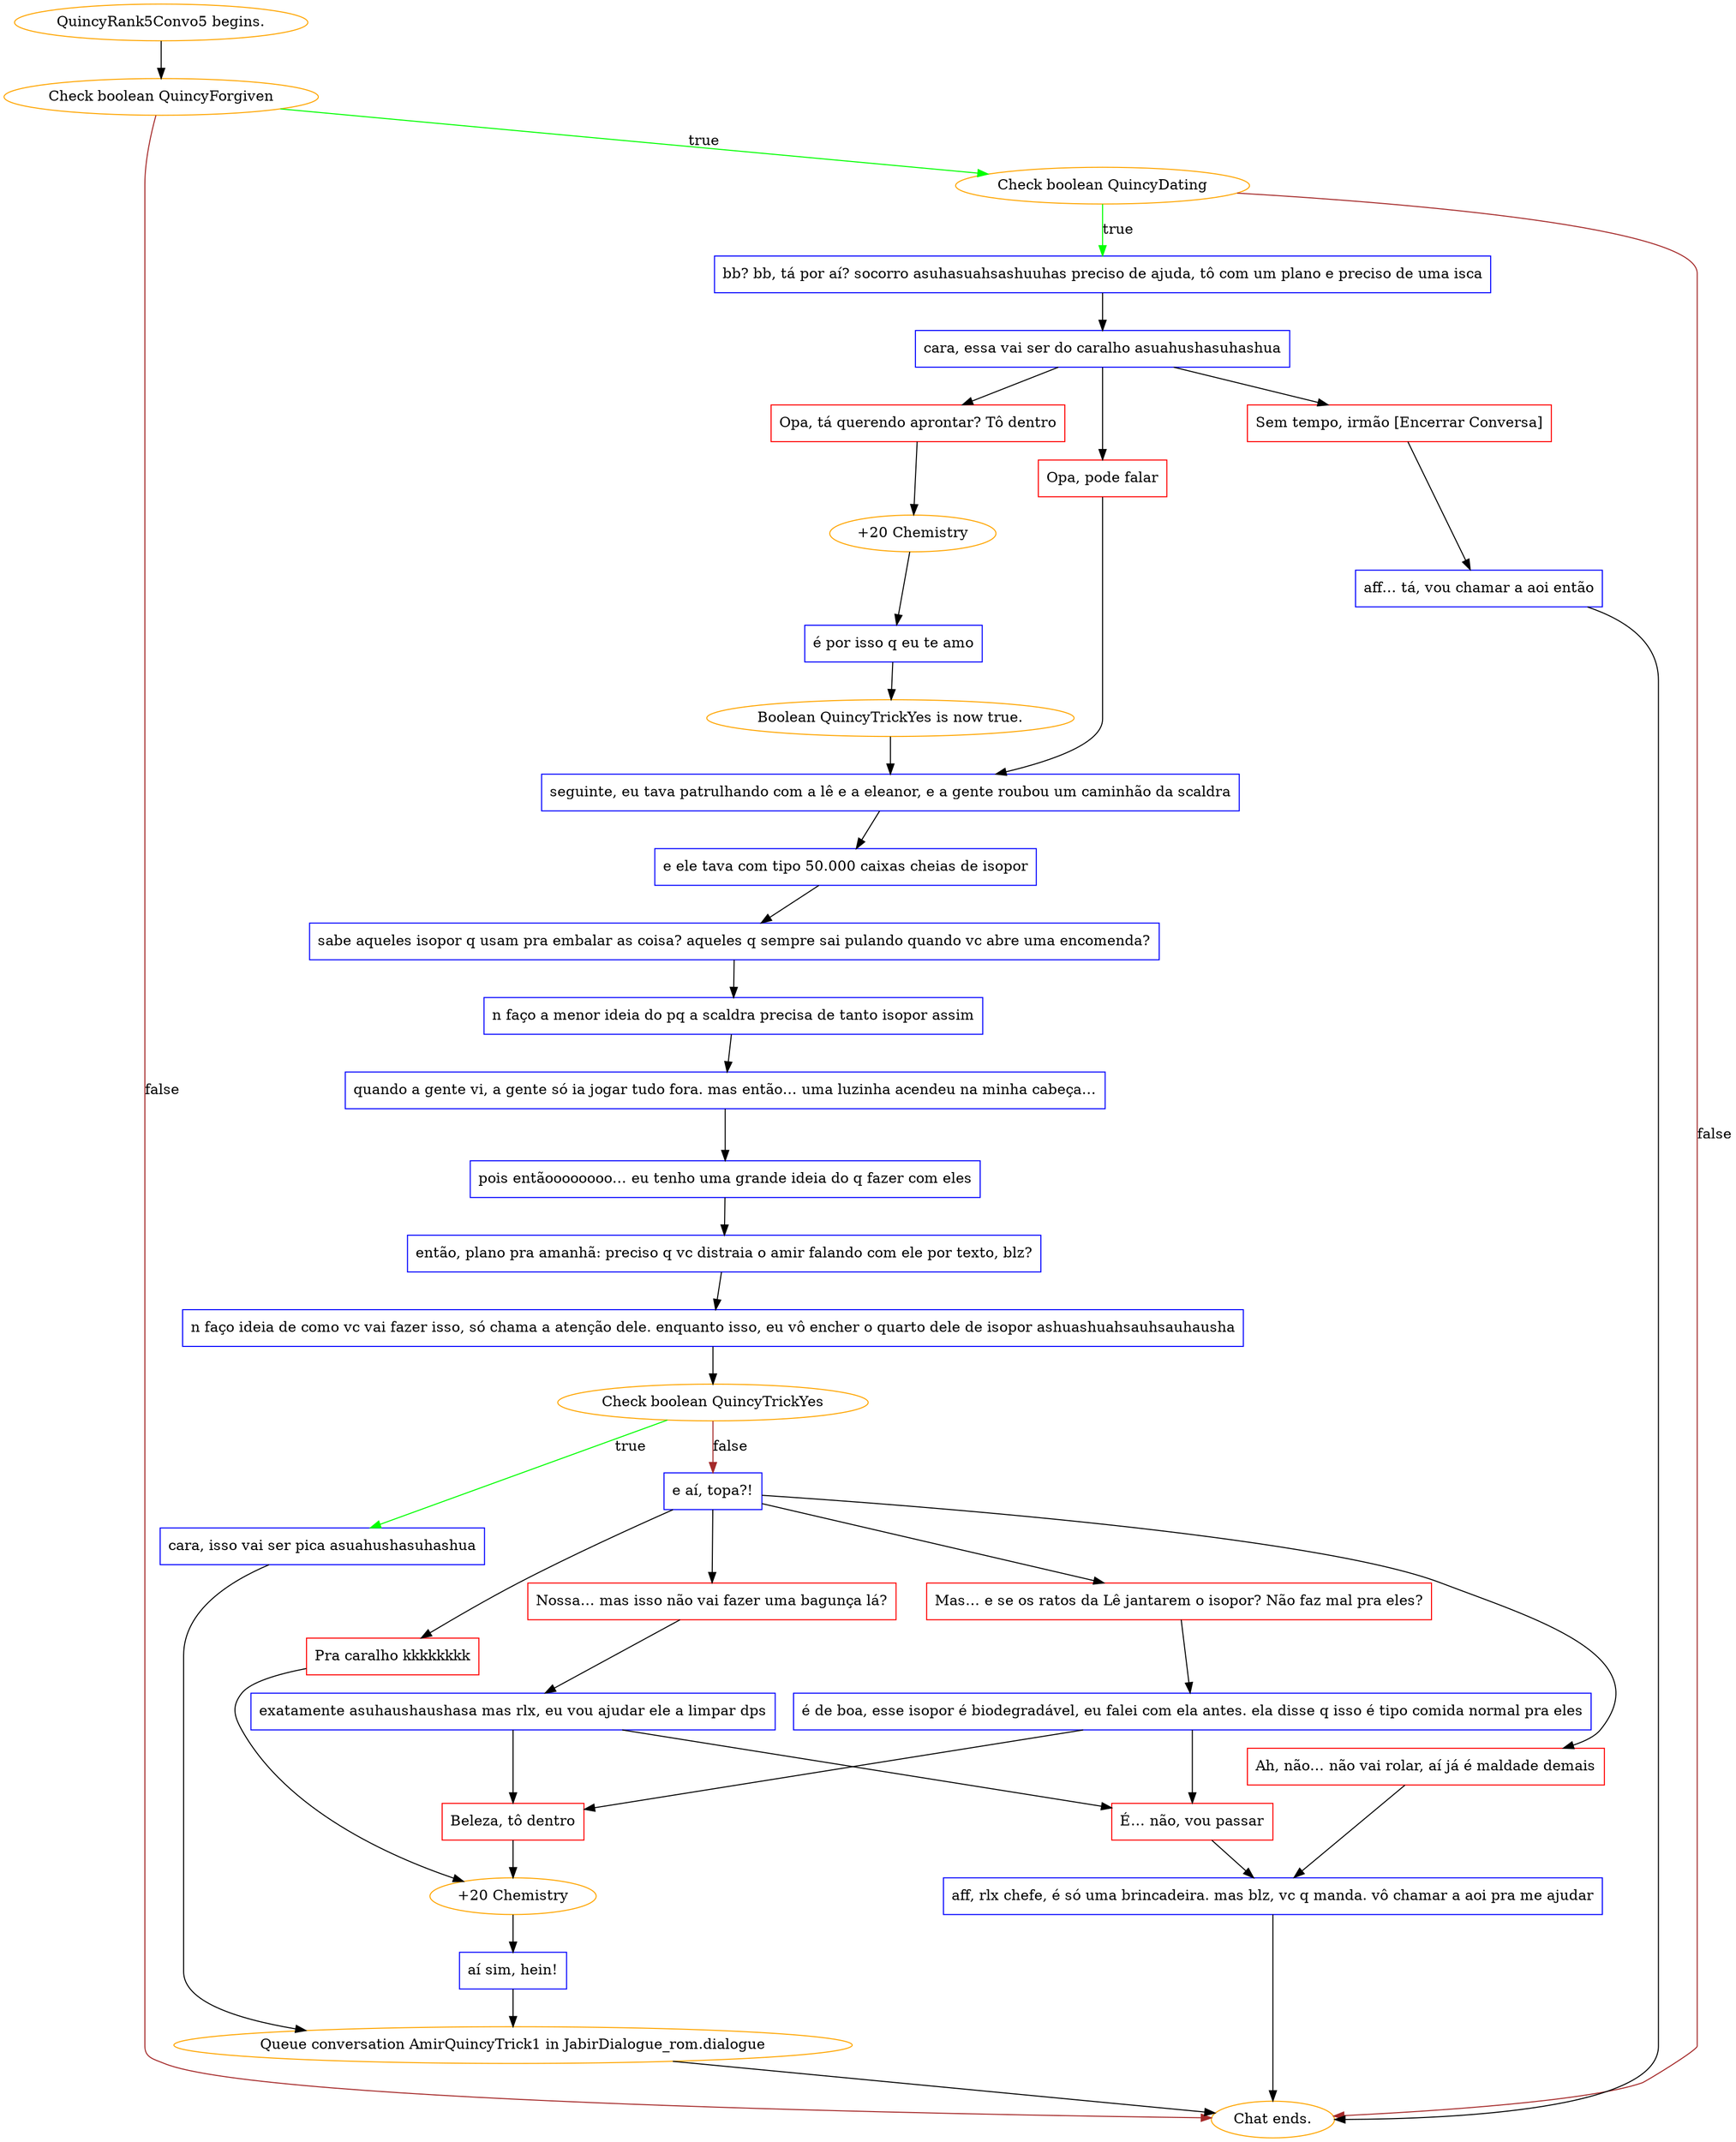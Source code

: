 digraph {
	"QuincyRank5Convo5 begins." [color=orange];
		"QuincyRank5Convo5 begins." -> j2406381004;
	j2406381004 [label="Check boolean QuincyForgiven",color=orange];
		j2406381004 -> j2463720372 [label=true,color=green];
		j2406381004 -> "Chat ends." [label=false,color=brown];
	j2463720372 [label="Check boolean QuincyDating",color=orange];
		j2463720372 -> j3819827451 [label=true,color=green];
		j2463720372 -> "Chat ends." [label=false,color=brown];
	"Chat ends." [color=orange];
	j3819827451 [label="bb? bb, tá por aí? socorro asuhasuahsashuuhas preciso de ajuda, tô com um plano e preciso de uma isca",shape=box,color=blue];
		j3819827451 -> j2528219975;
	j2528219975 [label="cara, essa vai ser do caralho asuahushasuhashua",shape=box,color=blue];
		j2528219975 -> j470157784;
		j2528219975 -> j610975176;
		j2528219975 -> j2951083948;
	j470157784 [label="Opa, tá querendo aprontar? Tô dentro",shape=box,color=red];
		j470157784 -> j1067718775;
	j610975176 [label="Opa, pode falar",shape=box,color=red];
		j610975176 -> j378388791;
	j2951083948 [label="Sem tempo, irmão [Encerrar Conversa]",shape=box,color=red];
		j2951083948 -> j497910781;
	j1067718775 [label="+20 Chemistry",color=orange];
		j1067718775 -> j336022857;
	j378388791 [label="seguinte, eu tava patrulhando com a lê e a eleanor, e a gente roubou um caminhão da scaldra",shape=box,color=blue];
		j378388791 -> j2852072582;
	j497910781 [label="aff… tá, vou chamar a aoi então",shape=box,color=blue];
		j497910781 -> "Chat ends.";
	j336022857 [label="é por isso q eu te amo",shape=box,color=blue];
		j336022857 -> j2417129465;
	j2852072582 [label="e ele tava com tipo 50.000 caixas cheias de isopor",shape=box,color=blue];
		j2852072582 -> j2500327099;
	j2417129465 [label="Boolean QuincyTrickYes is now true.",color=orange];
		j2417129465 -> j378388791;
	j2500327099 [label="sabe aqueles isopor q usam pra embalar as coisa? aqueles q sempre sai pulando quando vc abre uma encomenda?",shape=box,color=blue];
		j2500327099 -> j690171695;
	j690171695 [label="n faço a menor ideia do pq a scaldra precisa de tanto isopor assim",shape=box,color=blue];
		j690171695 -> j4070958584;
	j4070958584 [label="quando a gente vi, a gente só ia jogar tudo fora. mas então… uma luzinha acendeu na minha cabeça…",shape=box,color=blue];
		j4070958584 -> j2206854941;
	j2206854941 [label="pois entãoooooooo… eu tenho uma grande ideia do q fazer com eles",shape=box,color=blue];
		j2206854941 -> j2627564940;
	j2627564940 [label="então, plano pra amanhã: preciso q vc distraia o amir falando com ele por texto, blz?",shape=box,color=blue];
		j2627564940 -> j2207777941;
	j2207777941 [label="n faço ideia de como vc vai fazer isso, só chama a atenção dele. enquanto isso, eu vô encher o quarto dele de isopor ashuashuahsauhsauhausha",shape=box,color=blue];
		j2207777941 -> j1473036272;
	j1473036272 [label="Check boolean QuincyTrickYes",color=orange];
		j1473036272 -> j3427157219 [label=true,color=green];
		j1473036272 -> j277129730 [label=false,color=brown];
	j3427157219 [label="cara, isso vai ser pica asuahushasuhashua",shape=box,color=blue];
		j3427157219 -> "Initiate conversation AmirQuincyTrick1 in JabirDialogue_rom.dialogue";
	j277129730 [label="e aí, topa?!",shape=box,color=blue];
		j277129730 -> j4257154653;
		j277129730 -> j2343767830;
		j277129730 -> j2247840286;
		j277129730 -> j2796291590;
	"Initiate conversation AmirQuincyTrick1 in JabirDialogue_rom.dialogue" [label="Queue conversation AmirQuincyTrick1 in JabirDialogue_rom.dialogue",color=orange];
		"Initiate conversation AmirQuincyTrick1 in JabirDialogue_rom.dialogue" -> "Chat ends.";
	j4257154653 [label="Pra caralho kkkkkkkk",shape=box,color=red];
		j4257154653 -> j1995106284;
	j2343767830 [label="Nossa… mas isso não vai fazer uma bagunça lá?",shape=box,color=red];
		j2343767830 -> j994210764;
	j2247840286 [label="Mas… e se os ratos da Lê jantarem o isopor? Não faz mal pra eles?",shape=box,color=red];
		j2247840286 -> j826282324;
	j2796291590 [label="Ah, não… não vai rolar, aí já é maldade demais",shape=box,color=red];
		j2796291590 -> j2066889417;
	j1995106284 [label="+20 Chemistry",color=orange];
		j1995106284 -> j2252399160;
	j994210764 [label="exatamente asuhaushaushasa mas rlx, eu vou ajudar ele a limpar dps",shape=box,color=blue];
		j994210764 -> j3319137431;
		j994210764 -> j2476122597;
	j826282324 [label="é de boa, esse isopor é biodegradável, eu falei com ela antes. ela disse q isso é tipo comida normal pra eles",shape=box,color=blue];
		j826282324 -> j3319137431;
		j826282324 -> j2476122597;
	j2066889417 [label="aff, rlx chefe, é só uma brincadeira. mas blz, vc q manda. vô chamar a aoi pra me ajudar",shape=box,color=blue];
		j2066889417 -> "Chat ends.";
	j2252399160 [label="aí sim, hein!",shape=box,color=blue];
		j2252399160 -> "Initiate conversation AmirQuincyTrick1 in JabirDialogue_rom.dialogue";
	j3319137431 [label="Beleza, tô dentro",shape=box,color=red];
		j3319137431 -> j1995106284;
	j2476122597 [label="É… não, vou passar",shape=box,color=red];
		j2476122597 -> j2066889417;
}